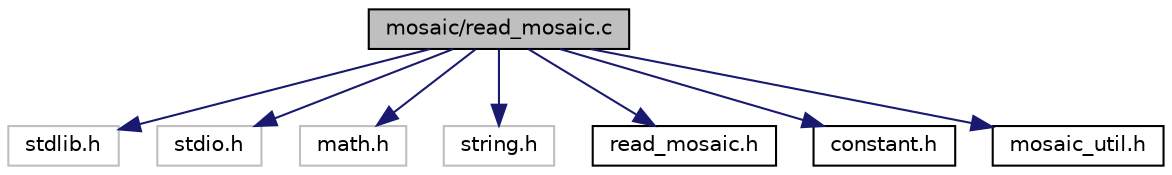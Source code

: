 digraph "mosaic/read_mosaic.c"
{
 // INTERACTIVE_SVG=YES
 // LATEX_PDF_SIZE
  edge [fontname="Helvetica",fontsize="10",labelfontname="Helvetica",labelfontsize="10"];
  node [fontname="Helvetica",fontsize="10",shape=record];
  Node1 [label="mosaic/read_mosaic.c",height=0.2,width=0.4,color="black", fillcolor="grey75", style="filled", fontcolor="black",tooltip="Support for reading mosaic netcdf grid files."];
  Node1 -> Node2 [color="midnightblue",fontsize="10",style="solid",fontname="Helvetica"];
  Node2 [label="stdlib.h",height=0.2,width=0.4,color="grey75", fillcolor="white", style="filled",tooltip=" "];
  Node1 -> Node3 [color="midnightblue",fontsize="10",style="solid",fontname="Helvetica"];
  Node3 [label="stdio.h",height=0.2,width=0.4,color="grey75", fillcolor="white", style="filled",tooltip=" "];
  Node1 -> Node4 [color="midnightblue",fontsize="10",style="solid",fontname="Helvetica"];
  Node4 [label="math.h",height=0.2,width=0.4,color="grey75", fillcolor="white", style="filled",tooltip=" "];
  Node1 -> Node5 [color="midnightblue",fontsize="10",style="solid",fontname="Helvetica"];
  Node5 [label="string.h",height=0.2,width=0.4,color="grey75", fillcolor="white", style="filled",tooltip=" "];
  Node1 -> Node6 [color="midnightblue",fontsize="10",style="solid",fontname="Helvetica"];
  Node6 [label="read_mosaic.h",height=0.2,width=0.4,color="black", fillcolor="white", style="filled",URL="$read__mosaic_8h_source.html",tooltip=" "];
  Node1 -> Node7 [color="midnightblue",fontsize="10",style="solid",fontname="Helvetica"];
  Node7 [label="constant.h",height=0.2,width=0.4,color="black", fillcolor="white", style="filled",URL="$constant_8h_source.html",tooltip=" "];
  Node1 -> Node8 [color="midnightblue",fontsize="10",style="solid",fontname="Helvetica"];
  Node8 [label="mosaic_util.h",height=0.2,width=0.4,color="black", fillcolor="white", style="filled",URL="$mosaic__util_8h_source.html",tooltip=" "];
}
